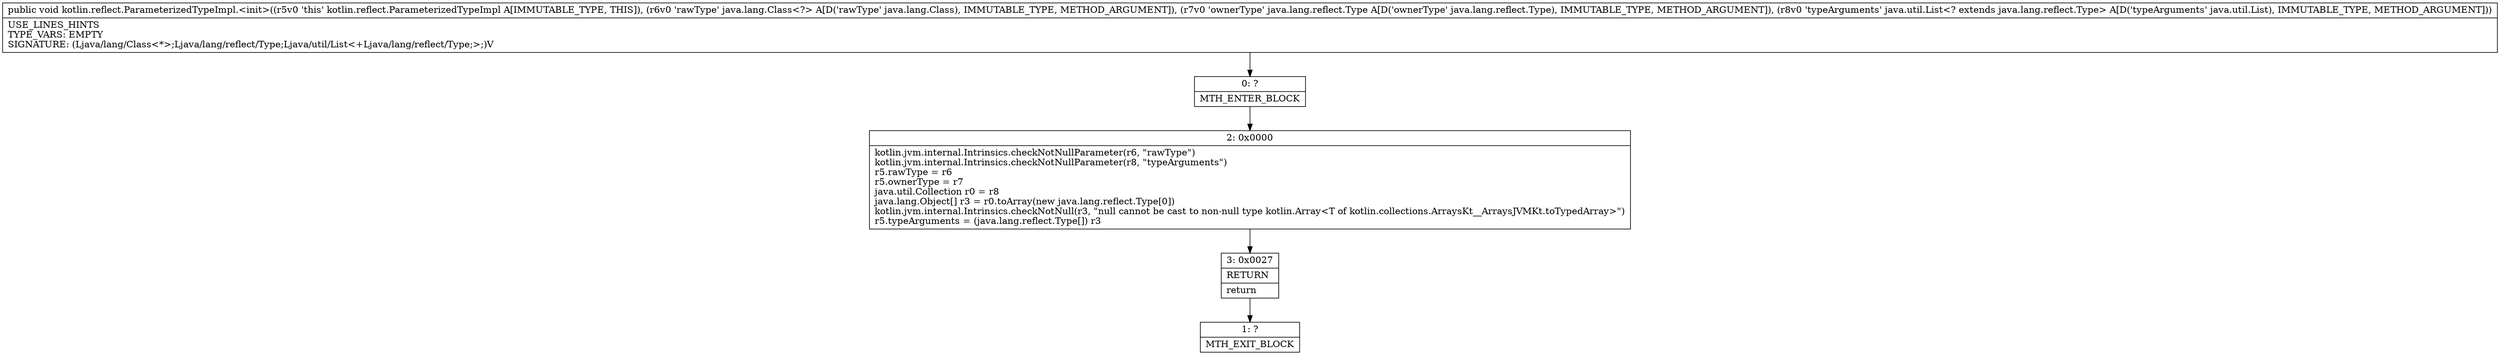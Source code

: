 digraph "CFG forkotlin.reflect.ParameterizedTypeImpl.\<init\>(Ljava\/lang\/Class;Ljava\/lang\/reflect\/Type;Ljava\/util\/List;)V" {
Node_0 [shape=record,label="{0\:\ ?|MTH_ENTER_BLOCK\l}"];
Node_2 [shape=record,label="{2\:\ 0x0000|kotlin.jvm.internal.Intrinsics.checkNotNullParameter(r6, \"rawType\")\lkotlin.jvm.internal.Intrinsics.checkNotNullParameter(r8, \"typeArguments\")\lr5.rawType = r6\lr5.ownerType = r7\ljava.util.Collection r0 = r8\ljava.lang.Object[] r3 = r0.toArray(new java.lang.reflect.Type[0])\lkotlin.jvm.internal.Intrinsics.checkNotNull(r3, \"null cannot be cast to non\-null type kotlin.Array\<T of kotlin.collections.ArraysKt__ArraysJVMKt.toTypedArray\>\")\lr5.typeArguments = (java.lang.reflect.Type[]) r3\l}"];
Node_3 [shape=record,label="{3\:\ 0x0027|RETURN\l|return\l}"];
Node_1 [shape=record,label="{1\:\ ?|MTH_EXIT_BLOCK\l}"];
MethodNode[shape=record,label="{public void kotlin.reflect.ParameterizedTypeImpl.\<init\>((r5v0 'this' kotlin.reflect.ParameterizedTypeImpl A[IMMUTABLE_TYPE, THIS]), (r6v0 'rawType' java.lang.Class\<?\> A[D('rawType' java.lang.Class), IMMUTABLE_TYPE, METHOD_ARGUMENT]), (r7v0 'ownerType' java.lang.reflect.Type A[D('ownerType' java.lang.reflect.Type), IMMUTABLE_TYPE, METHOD_ARGUMENT]), (r8v0 'typeArguments' java.util.List\<? extends java.lang.reflect.Type\> A[D('typeArguments' java.util.List), IMMUTABLE_TYPE, METHOD_ARGUMENT]))  | USE_LINES_HINTS\lTYPE_VARS: EMPTY\lSIGNATURE: (Ljava\/lang\/Class\<*\>;Ljava\/lang\/reflect\/Type;Ljava\/util\/List\<+Ljava\/lang\/reflect\/Type;\>;)V\l}"];
MethodNode -> Node_0;Node_0 -> Node_2;
Node_2 -> Node_3;
Node_3 -> Node_1;
}

